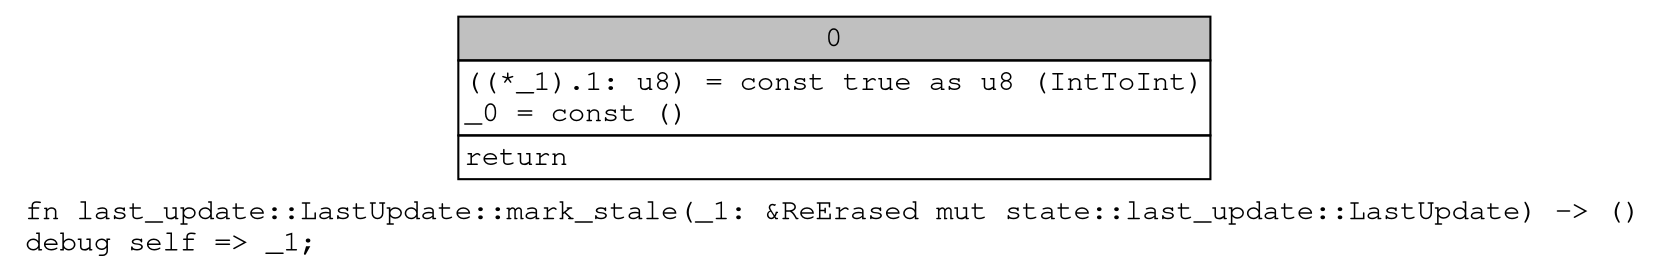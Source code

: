 digraph Mir_0_1473 {
    graph [fontname="Courier, monospace"];
    node [fontname="Courier, monospace"];
    edge [fontname="Courier, monospace"];
    label=<fn last_update::LastUpdate::mark_stale(_1: &amp;ReErased mut state::last_update::LastUpdate) -&gt; ()<br align="left"/>debug self =&gt; _1;<br align="left"/>>;
    bb0__0_1473 [shape="none", label=<<table border="0" cellborder="1" cellspacing="0"><tr><td bgcolor="gray" align="center" colspan="1">0</td></tr><tr><td align="left" balign="left">((*_1).1: u8) = const true as u8 (IntToInt)<br/>_0 = const ()<br/></td></tr><tr><td align="left">return</td></tr></table>>];
}
